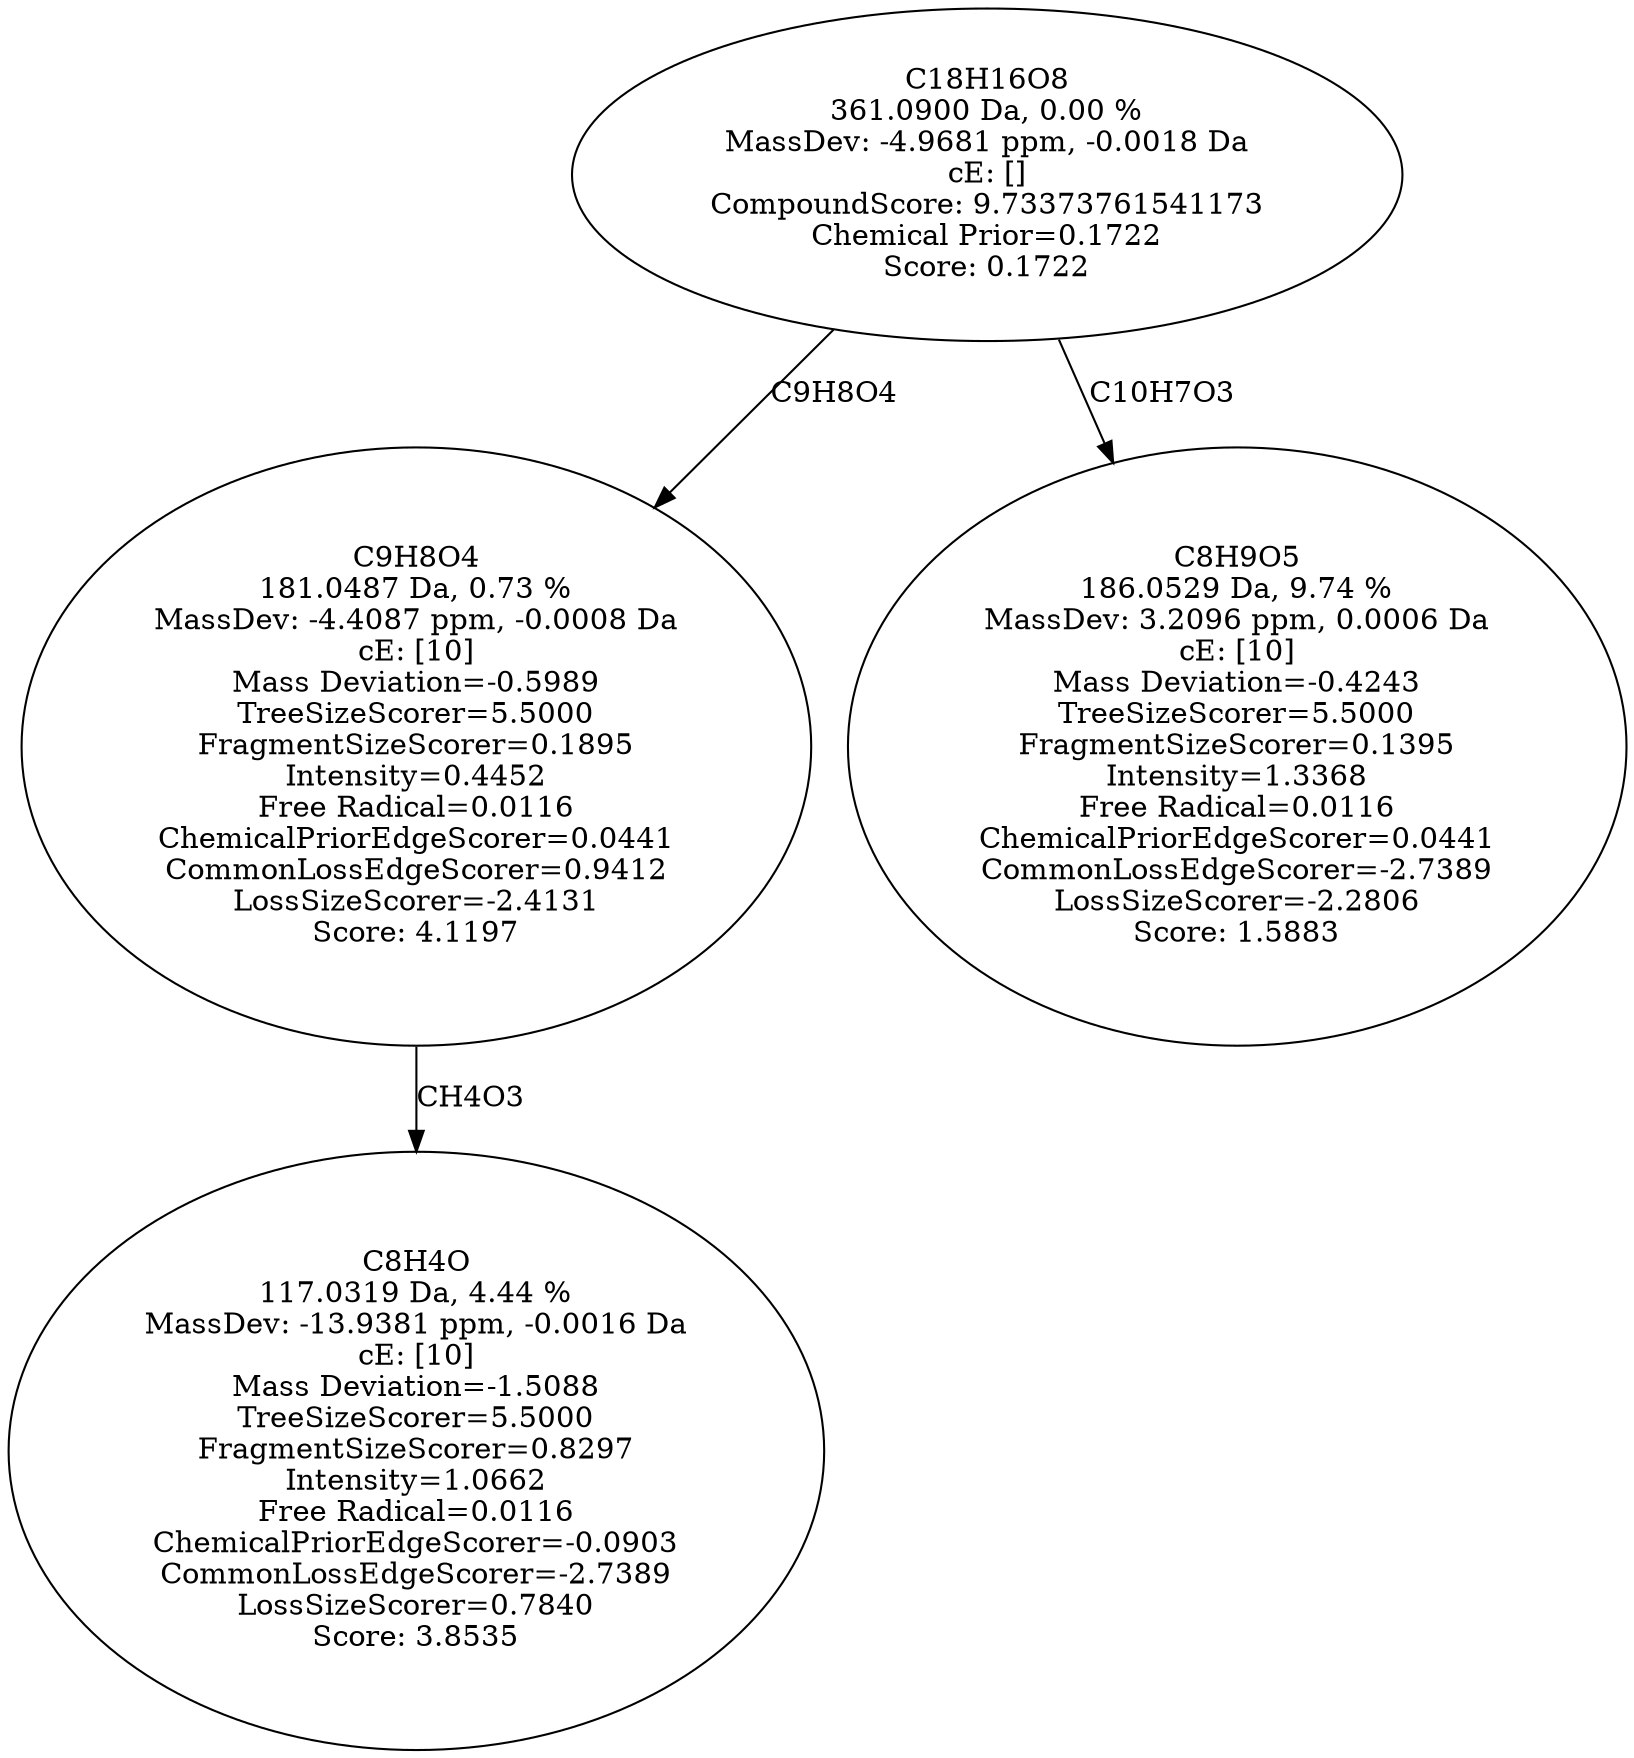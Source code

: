 strict digraph {
v1 [label="C8H4O\n117.0319 Da, 4.44 %\nMassDev: -13.9381 ppm, -0.0016 Da\ncE: [10]\nMass Deviation=-1.5088\nTreeSizeScorer=5.5000\nFragmentSizeScorer=0.8297\nIntensity=1.0662\nFree Radical=0.0116\nChemicalPriorEdgeScorer=-0.0903\nCommonLossEdgeScorer=-2.7389\nLossSizeScorer=0.7840\nScore: 3.8535"];
v2 [label="C9H8O4\n181.0487 Da, 0.73 %\nMassDev: -4.4087 ppm, -0.0008 Da\ncE: [10]\nMass Deviation=-0.5989\nTreeSizeScorer=5.5000\nFragmentSizeScorer=0.1895\nIntensity=0.4452\nFree Radical=0.0116\nChemicalPriorEdgeScorer=0.0441\nCommonLossEdgeScorer=0.9412\nLossSizeScorer=-2.4131\nScore: 4.1197"];
v3 [label="C8H9O5\n186.0529 Da, 9.74 %\nMassDev: 3.2096 ppm, 0.0006 Da\ncE: [10]\nMass Deviation=-0.4243\nTreeSizeScorer=5.5000\nFragmentSizeScorer=0.1395\nIntensity=1.3368\nFree Radical=0.0116\nChemicalPriorEdgeScorer=0.0441\nCommonLossEdgeScorer=-2.7389\nLossSizeScorer=-2.2806\nScore: 1.5883"];
v4 [label="C18H16O8\n361.0900 Da, 0.00 %\nMassDev: -4.9681 ppm, -0.0018 Da\ncE: []\nCompoundScore: 9.73373761541173\nChemical Prior=0.1722\nScore: 0.1722"];
v2 -> v1 [label="CH4O3"];
v4 -> v2 [label="C9H8O4"];
v4 -> v3 [label="C10H7O3"];
}